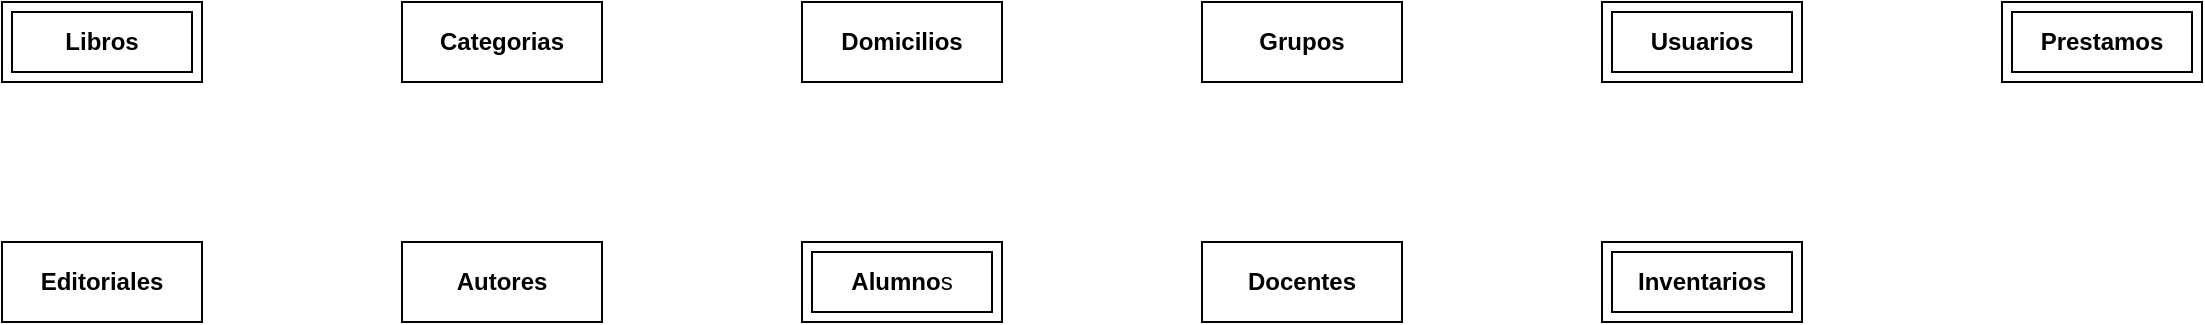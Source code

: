<mxfile version="13.7.4" type="github" pages="8">
  <diagram id="jQWtJQTza4zfWiEfcAaj" name="LIBROS">
    <mxGraphModel dx="1240" dy="607" grid="1" gridSize="10" guides="1" tooltips="1" connect="1" arrows="1" fold="1" page="1" pageScale="1" pageWidth="1169" pageHeight="827" math="0" shadow="0">
      <root>
        <mxCell id="0" />
        <mxCell id="1" parent="0" />
        <mxCell id="bQyKNtQy8j2dz35YaW5Q-3" value="&lt;b&gt;Libros&lt;/b&gt;" style="shape=ext;margin=3;double=1;whiteSpace=wrap;html=1;align=center;" vertex="1" parent="1">
          <mxGeometry x="40" y="80" width="100" height="40" as="geometry" />
        </mxCell>
        <mxCell id="bQyKNtQy8j2dz35YaW5Q-4" value="&lt;b&gt;Editoriales&lt;/b&gt;" style="whiteSpace=wrap;html=1;align=center;" vertex="1" parent="1">
          <mxGeometry x="40" y="200" width="100" height="40" as="geometry" />
        </mxCell>
        <mxCell id="bQyKNtQy8j2dz35YaW5Q-6" value="&lt;b&gt;Categorias&lt;/b&gt;" style="whiteSpace=wrap;html=1;align=center;" vertex="1" parent="1">
          <mxGeometry x="240" y="80" width="100" height="40" as="geometry" />
        </mxCell>
        <mxCell id="bQyKNtQy8j2dz35YaW5Q-7" value="&lt;b&gt;Autores&lt;/b&gt;" style="whiteSpace=wrap;html=1;align=center;" vertex="1" parent="1">
          <mxGeometry x="240" y="200" width="100" height="40" as="geometry" />
        </mxCell>
        <mxCell id="bQyKNtQy8j2dz35YaW5Q-8" value="&lt;b&gt;Domicilios&lt;/b&gt;" style="whiteSpace=wrap;html=1;align=center;" vertex="1" parent="1">
          <mxGeometry x="440" y="80" width="100" height="40" as="geometry" />
        </mxCell>
        <mxCell id="bQyKNtQy8j2dz35YaW5Q-9" value="&lt;b&gt;Alumno&lt;/b&gt;s" style="shape=ext;margin=3;double=1;whiteSpace=wrap;html=1;align=center;" vertex="1" parent="1">
          <mxGeometry x="440" y="200" width="100" height="40" as="geometry" />
        </mxCell>
        <mxCell id="bQyKNtQy8j2dz35YaW5Q-10" value="&lt;b&gt;Grupos&lt;/b&gt;" style="whiteSpace=wrap;html=1;align=center;" vertex="1" parent="1">
          <mxGeometry x="640" y="80" width="100" height="40" as="geometry" />
        </mxCell>
        <mxCell id="bQyKNtQy8j2dz35YaW5Q-11" value="&lt;b&gt;Docentes&lt;/b&gt;" style="whiteSpace=wrap;html=1;align=center;" vertex="1" parent="1">
          <mxGeometry x="640" y="200" width="100" height="40" as="geometry" />
        </mxCell>
        <mxCell id="bQyKNtQy8j2dz35YaW5Q-12" value="&lt;b&gt;Usuarios&lt;/b&gt;" style="shape=ext;margin=3;double=1;whiteSpace=wrap;html=1;align=center;" vertex="1" parent="1">
          <mxGeometry x="840" y="80" width="100" height="40" as="geometry" />
        </mxCell>
        <mxCell id="bQyKNtQy8j2dz35YaW5Q-13" value="&lt;b&gt;Inventarios&lt;/b&gt;" style="shape=ext;margin=3;double=1;whiteSpace=wrap;html=1;align=center;" vertex="1" parent="1">
          <mxGeometry x="840" y="200" width="100" height="40" as="geometry" />
        </mxCell>
        <mxCell id="bQyKNtQy8j2dz35YaW5Q-14" value="&lt;b&gt;Prestamos&lt;/b&gt;" style="shape=ext;margin=3;double=1;whiteSpace=wrap;html=1;align=center;" vertex="1" parent="1">
          <mxGeometry x="1040" y="80" width="100" height="40" as="geometry" />
        </mxCell>
      </root>
    </mxGraphModel>
  </diagram>
  <diagram id="p4xALgakhyPlchZYl0Kl" name="CATEGORIAS">
    <mxGraphModel dx="868" dy="425" grid="1" gridSize="10" guides="1" tooltips="1" connect="1" arrows="1" fold="1" page="1" pageScale="1" pageWidth="827" pageHeight="1169" math="0" shadow="0">
      <root>
        <mxCell id="QlX9zEHgJJ466VdMxd0H-0" />
        <mxCell id="QlX9zEHgJJ466VdMxd0H-1" parent="QlX9zEHgJJ466VdMxd0H-0" />
      </root>
    </mxGraphModel>
  </diagram>
  <diagram id="EryDpohYMPNSc20Pi0Bu" name="AUTORES">
    <mxGraphModel dx="868" dy="425" grid="1" gridSize="10" guides="1" tooltips="1" connect="1" arrows="1" fold="1" page="1" pageScale="1" pageWidth="827" pageHeight="1169" math="0" shadow="0">
      <root>
        <mxCell id="DKCJU6QegfA9j4aErfCH-0" />
        <mxCell id="DKCJU6QegfA9j4aErfCH-1" parent="DKCJU6QegfA9j4aErfCH-0" />
      </root>
    </mxGraphModel>
  </diagram>
  <diagram id="V65wbylZ52WdQx-TRsi1" name="EDITORIALES">
    <mxGraphModel dx="868" dy="425" grid="1" gridSize="10" guides="1" tooltips="1" connect="1" arrows="1" fold="1" page="1" pageScale="1" pageWidth="827" pageHeight="1169" math="0" shadow="0">
      <root>
        <mxCell id="BQ2icAySJ1fwEcfMX4BY-0" />
        <mxCell id="BQ2icAySJ1fwEcfMX4BY-1" parent="BQ2icAySJ1fwEcfMX4BY-0" />
      </root>
    </mxGraphModel>
  </diagram>
  <diagram id="M0vrNGsZt5WgOGtnrmp9" name="DOMICILIOS">
    <mxGraphModel dx="868" dy="425" grid="1" gridSize="10" guides="1" tooltips="1" connect="1" arrows="1" fold="1" page="1" pageScale="1" pageWidth="827" pageHeight="1169" math="0" shadow="0">
      <root>
        <mxCell id="tfUhpNtEUeqb-gMvN28s-0" />
        <mxCell id="tfUhpNtEUeqb-gMvN28s-1" parent="tfUhpNtEUeqb-gMvN28s-0" />
      </root>
    </mxGraphModel>
  </diagram>
  <diagram id="Vp9EsunxVmHk3fMkvCq_" name="ALUMNOS">
    <mxGraphModel dx="868" dy="425" grid="1" gridSize="10" guides="1" tooltips="1" connect="1" arrows="1" fold="1" page="1" pageScale="1" pageWidth="827" pageHeight="1169" math="0" shadow="0">
      <root>
        <mxCell id="dyg1jMFjZW2x0WQKnihT-0" />
        <mxCell id="dyg1jMFjZW2x0WQKnihT-1" parent="dyg1jMFjZW2x0WQKnihT-0" />
      </root>
    </mxGraphModel>
  </diagram>
  <diagram id="gLnPxhhwIgnxPy-kEIOE" name="GRUPOS">
    <mxGraphModel dx="868" dy="425" grid="1" gridSize="10" guides="1" tooltips="1" connect="1" arrows="1" fold="1" page="1" pageScale="1" pageWidth="827" pageHeight="1169" math="0" shadow="0">
      <root>
        <mxCell id="LotOzzDFsxSfEZkflaBP-0" />
        <mxCell id="LotOzzDFsxSfEZkflaBP-1" parent="LotOzzDFsxSfEZkflaBP-0" />
      </root>
    </mxGraphModel>
  </diagram>
  <diagram id="_Dt_qAaxc473ZZ9UR4A1" name="USUARIOS">
    <mxGraphModel dx="868" dy="425" grid="1" gridSize="10" guides="1" tooltips="1" connect="1" arrows="1" fold="1" page="1" pageScale="1" pageWidth="827" pageHeight="1169" math="0" shadow="0">
      <root>
        <mxCell id="rWohmGcms4zKWwo427x3-0" />
        <mxCell id="rWohmGcms4zKWwo427x3-1" parent="rWohmGcms4zKWwo427x3-0" />
      </root>
    </mxGraphModel>
  </diagram>
</mxfile>
